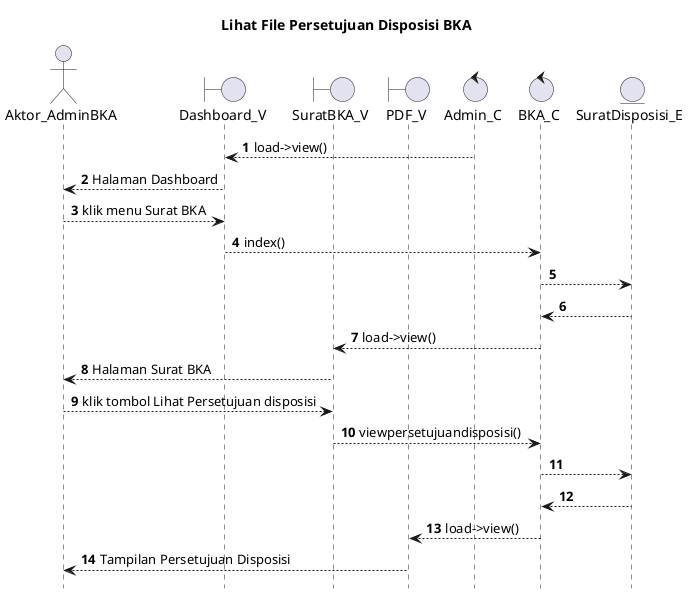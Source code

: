 @startuml

autonumber
hide footbox
title Lihat File Persetujuan Disposisi BKA

Actor Aktor_AdminBKA
boundary Dashboard_V
boundary SuratBKA_V
boundary PDF_V
control Admin_C
control BKA_C
Entity SuratDisposisi_E

Admin_C --> Dashboard_V: load->view()
Dashboard_V --> Aktor_AdminBKA: Halaman Dashboard
Aktor_AdminBKA --> Dashboard_V: klik menu Surat BKA
Dashboard_V --> BKA_C: index()
BKA_C --> SuratDisposisi_E:
    
    SuratDisposisi_E --> BKA_C:
    BKA_C --> SuratBKA_V: load->view()
    SuratBKA_V --> Aktor_AdminBKA: Halaman Surat BKA

Aktor_AdminBKA --> SuratBKA_V: klik tombol Lihat Persetujuan disposisi
SuratBKA_V --> BKA_C: viewpersetujuandisposisi()
BKA_C --> SuratDisposisi_E:
   
    SuratDisposisi_E --> BKA_C:
    BKA_C --> PDF_V: load->view()
    PDF_V --> Aktor_AdminBKA: Tampilan Persetujuan Disposisi

@enduml